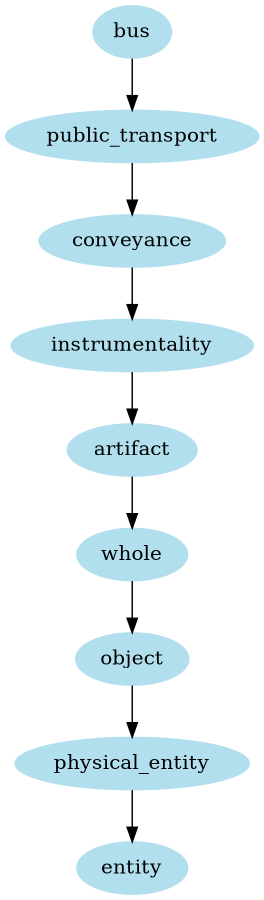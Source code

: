 digraph unix {
	node [color=lightblue2 style=filled]
	size="6,6"
	bus -> public_transport
	public_transport -> conveyance
	conveyance -> instrumentality
	instrumentality -> artifact
	artifact -> whole
	whole -> object
	object -> physical_entity
	physical_entity -> entity
}
